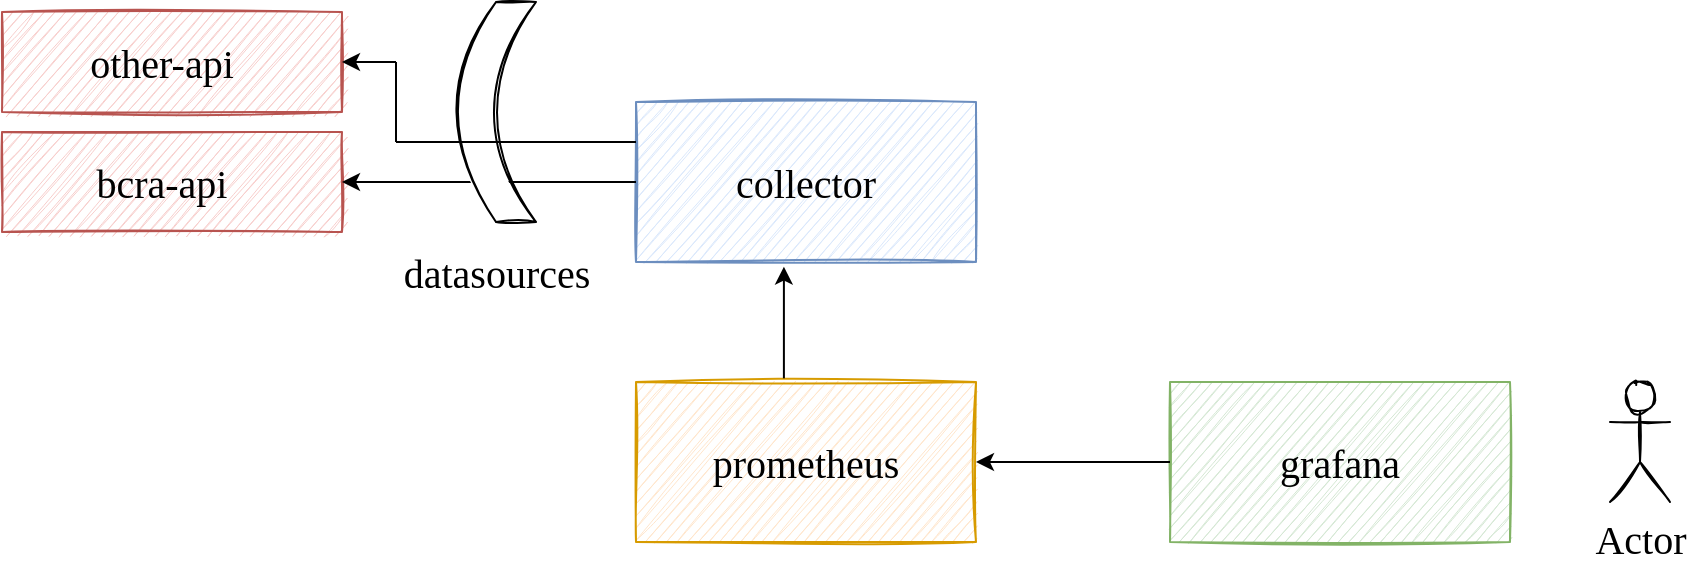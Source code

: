 <mxfile version="19.0.2" type="device"><diagram id="onhPmhBQ58spXr1glVvd" name="Page-1"><mxGraphModel dx="1973" dy="527" grid="1" gridSize="10" guides="1" tooltips="1" connect="1" arrows="1" fold="1" page="1" pageScale="1" pageWidth="827" pageHeight="1169" math="0" shadow="0"><root><mxCell id="0"/><mxCell id="1" parent="0"/><mxCell id="5vNEGse33UWV84EeSJGW-1" value="" style="rounded=0;whiteSpace=wrap;html=1;fillColor=#dae8fc;strokeColor=#6c8ebf;sketch=1;" vertex="1" parent="1"><mxGeometry x="260" y="230" width="170" height="80" as="geometry"/></mxCell><mxCell id="5vNEGse33UWV84EeSJGW-2" value="collector" style="text;strokeColor=none;fillColor=none;align=center;verticalAlign=middle;whiteSpace=wrap;rounded=0;sketch=1;html=1;labelBackgroundColor=none;fontFamily=Kalam;fontSource=https%3A%2F%2Ffonts.googleapis.com%2Fcss%3Ffamily%3DKalam;fontSize=20;" vertex="1" parent="1"><mxGeometry x="315" y="255" width="60" height="30" as="geometry"/></mxCell><mxCell id="5vNEGse33UWV84EeSJGW-3" value="" style="rounded=0;whiteSpace=wrap;html=1;fillColor=#f8cecc;strokeColor=#b85450;sketch=1;" vertex="1" parent="1"><mxGeometry x="-57" y="245" width="170" height="50" as="geometry"/></mxCell><mxCell id="5vNEGse33UWV84EeSJGW-4" value="bcra-api" style="text;strokeColor=none;fillColor=none;align=center;verticalAlign=middle;whiteSpace=wrap;rounded=0;sketch=1;html=1;labelBackgroundColor=none;fontFamily=Kalam;fontSource=https%3A%2F%2Ffonts.googleapis.com%2Fcss%3Ffamily%3DKalam;fontSize=20;" vertex="1" parent="1"><mxGeometry x="-20" y="255" width="85.5" height="30" as="geometry"/></mxCell><mxCell id="5vNEGse33UWV84EeSJGW-5" value="" style="rounded=0;whiteSpace=wrap;html=1;fillColor=#ffe6cc;strokeColor=#d79b00;sketch=1;" vertex="1" parent="1"><mxGeometry x="260" y="370" width="170" height="80" as="geometry"/></mxCell><mxCell id="5vNEGse33UWV84EeSJGW-6" value="prometheus" style="text;strokeColor=none;fillColor=none;align=center;verticalAlign=middle;whiteSpace=wrap;rounded=0;sketch=1;html=1;labelBackgroundColor=none;fontFamily=Kalam;fontSource=https%3A%2F%2Ffonts.googleapis.com%2Fcss%3Ffamily%3DKalam;fontSize=20;" vertex="1" parent="1"><mxGeometry x="315" y="395" width="60" height="30" as="geometry"/></mxCell><mxCell id="5vNEGse33UWV84EeSJGW-9" value="" style="rounded=0;whiteSpace=wrap;html=1;fillColor=#d5e8d4;strokeColor=#82b366;sketch=1;" vertex="1" parent="1"><mxGeometry x="527" y="370" width="170" height="80" as="geometry"/></mxCell><mxCell id="5vNEGse33UWV84EeSJGW-10" value="grafana" style="text;strokeColor=none;fillColor=none;align=center;verticalAlign=middle;whiteSpace=wrap;rounded=0;sketch=1;html=1;labelBackgroundColor=none;fontFamily=Kalam;fontSource=https%3A%2F%2Ffonts.googleapis.com%2Fcss%3Ffamily%3DKalam;fontSize=20;" vertex="1" parent="1"><mxGeometry x="582" y="395" width="60" height="30" as="geometry"/></mxCell><mxCell id="5vNEGse33UWV84EeSJGW-11" value="" style="endArrow=classic;html=1;rounded=0;fontFamily=Dunnos;fontSize=20;entryX=1;entryY=0.5;entryDx=0;entryDy=0;" edge="1" parent="1" source="5vNEGse33UWV84EeSJGW-1" target="5vNEGse33UWV84EeSJGW-3"><mxGeometry width="50" height="50" relative="1" as="geometry"><mxPoint x="460" y="410" as="sourcePoint"/><mxPoint x="510" y="360" as="targetPoint"/></mxGeometry></mxCell><mxCell id="5vNEGse33UWV84EeSJGW-13" value="" style="endArrow=classic;html=1;rounded=0;fontFamily=Dunnos;fontSize=20;entryX=0.435;entryY=1.029;entryDx=0;entryDy=0;entryPerimeter=0;exitX=0.435;exitY=-0.023;exitDx=0;exitDy=0;exitPerimeter=0;" edge="1" parent="1" source="5vNEGse33UWV84EeSJGW-5" target="5vNEGse33UWV84EeSJGW-1"><mxGeometry width="50" height="50" relative="1" as="geometry"><mxPoint x="460" y="410" as="sourcePoint"/><mxPoint x="510" y="360" as="targetPoint"/></mxGeometry></mxCell><mxCell id="5vNEGse33UWV84EeSJGW-14" value="" style="endArrow=classic;html=1;rounded=0;fontFamily=Dunnos;fontSize=20;exitX=0;exitY=0.5;exitDx=0;exitDy=0;" edge="1" parent="1" source="5vNEGse33UWV84EeSJGW-9" target="5vNEGse33UWV84EeSJGW-5"><mxGeometry width="50" height="50" relative="1" as="geometry"><mxPoint x="460" y="410" as="sourcePoint"/><mxPoint x="510" y="360" as="targetPoint"/></mxGeometry></mxCell><mxCell id="5vNEGse33UWV84EeSJGW-15" value="" style="shape=dataStorage;whiteSpace=wrap;html=1;fixedSize=1;labelBackgroundColor=none;sketch=1;fontFamily=Dunnos;fontSize=20;" vertex="1" parent="1"><mxGeometry x="170" y="180" width="40" height="110" as="geometry"/></mxCell><mxCell id="5vNEGse33UWV84EeSJGW-17" value="datasources" style="text;strokeColor=none;fillColor=none;align=center;verticalAlign=middle;whiteSpace=wrap;rounded=0;sketch=1;html=1;labelBackgroundColor=none;fontFamily=Kalam;fontSource=https%3A%2F%2Ffonts.googleapis.com%2Fcss%3Ffamily%3DKalam;fontSize=20;" vertex="1" parent="1"><mxGeometry x="152.5" y="300" width="75" height="30" as="geometry"/></mxCell><mxCell id="5vNEGse33UWV84EeSJGW-22" value="" style="rounded=0;whiteSpace=wrap;html=1;fillColor=#f8cecc;strokeColor=#b85450;sketch=1;" vertex="1" parent="1"><mxGeometry x="-57" y="185" width="170" height="50" as="geometry"/></mxCell><mxCell id="5vNEGse33UWV84EeSJGW-23" value="other-api" style="text;strokeColor=none;fillColor=none;align=center;verticalAlign=middle;whiteSpace=wrap;rounded=0;sketch=1;html=1;labelBackgroundColor=none;fontFamily=Kalam;fontSource=https%3A%2F%2Ffonts.googleapis.com%2Fcss%3Ffamily%3DKalam;fontSize=20;" vertex="1" parent="1"><mxGeometry x="-20" y="195" width="85.5" height="30" as="geometry"/></mxCell><mxCell id="5vNEGse33UWV84EeSJGW-26" value="" style="endArrow=none;html=1;rounded=0;fontFamily=Dunnos;fontSize=20;" edge="1" parent="1"><mxGeometry width="50" height="50" relative="1" as="geometry"><mxPoint x="140" y="250" as="sourcePoint"/><mxPoint x="140" y="210" as="targetPoint"/></mxGeometry></mxCell><mxCell id="5vNEGse33UWV84EeSJGW-28" value="" style="endArrow=none;html=1;rounded=0;fontFamily=Dunnos;fontSize=20;" edge="1" parent="1"><mxGeometry width="50" height="50" relative="1" as="geometry"><mxPoint x="140" y="250" as="sourcePoint"/><mxPoint x="260" y="250" as="targetPoint"/></mxGeometry></mxCell><mxCell id="5vNEGse33UWV84EeSJGW-29" value="" style="endArrow=classic;html=1;rounded=0;fontFamily=Dunnos;fontSize=20;entryX=1;entryY=0.5;entryDx=0;entryDy=0;" edge="1" parent="1" target="5vNEGse33UWV84EeSJGW-22"><mxGeometry width="50" height="50" relative="1" as="geometry"><mxPoint x="140" y="210" as="sourcePoint"/><mxPoint x="360" y="300" as="targetPoint"/></mxGeometry></mxCell><mxCell id="5vNEGse33UWV84EeSJGW-30" value="Actor" style="shape=umlActor;verticalLabelPosition=bottom;verticalAlign=top;html=1;outlineConnect=0;labelBackgroundColor=none;sketch=1;fontFamily=Dunnos;fontSize=20;" vertex="1" parent="1"><mxGeometry x="747" y="370" width="30" height="60" as="geometry"/></mxCell></root></mxGraphModel></diagram></mxfile>